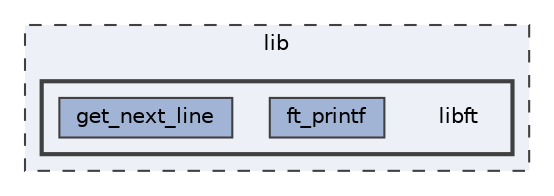 digraph "lib/libft"
{
 // LATEX_PDF_SIZE
  bgcolor="transparent";
  edge [fontname=Helvetica,fontsize=10,labelfontname=Helvetica,labelfontsize=10];
  node [fontname=Helvetica,fontsize=10,shape=box,height=0.2,width=0.4];
  compound=true
  subgraph clusterdir_97aefd0d527b934f1d99a682da8fe6a9 {
    graph [ bgcolor="#edf0f7", pencolor="grey25", label="lib", fontname=Helvetica,fontsize=10 style="filled,dashed", URL="dir_97aefd0d527b934f1d99a682da8fe6a9.html",tooltip=""]
  subgraph clusterdir_c9da52723279fdd7d12e00356892e9e5 {
    graph [ bgcolor="#edf0f7", pencolor="grey25", label="", fontname=Helvetica,fontsize=10 style="filled,bold", URL="dir_c9da52723279fdd7d12e00356892e9e5.html",tooltip=""]
    dir_c9da52723279fdd7d12e00356892e9e5 [shape=plaintext, label="libft"];
  dir_a821af3dff78fed06d6d96cbaddfbd64 [label="ft_printf", fillcolor="#a2b4d6", color="grey25", style="filled", URL="dir_a821af3dff78fed06d6d96cbaddfbd64.html",tooltip=""];
  dir_1658ab69b370ef9bd233e60ade3d7cd9 [label="get_next_line", fillcolor="#a2b4d6", color="grey25", style="filled", URL="dir_1658ab69b370ef9bd233e60ade3d7cd9.html",tooltip=""];
  }
  }
}
